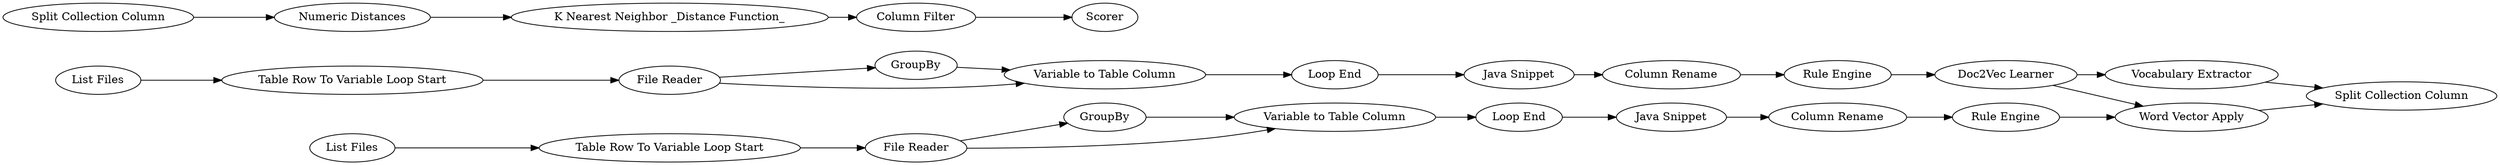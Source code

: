 digraph {
	"5287267569203245465_56" [label="Loop End"]
	"8676858379665170656_102" [label="K Nearest Neighbor _Distance Function_"]
	"2083174100406543380_100" [label="Numeric Distances"]
	"-3987775457698335267_43" [label="Table Row To Variable Loop Start"]
	"8676858379665170656_95" [label="Doc2Vec Learner"]
	"5287267569203245465_63" [label="Column Rename"]
	"-3987775457698335267_40" [label="List Files"]
	"5287267569203245465_55" [label="File Reader"]
	"-3987775457698335267_48" [label="Loop End"]
	"-3987775457698335267_63" [label="Rule Engine"]
	"-3987775457698335267_59" [label="Java Snippet"]
	"2083174100406543380_98" [label="Split Collection Column"]
	"-3987775457698335267_53" [label=GroupBy]
	"8676858379665170656_93" [label=Scorer]
	"8676858379665170656_97" [label="Vocabulary Extractor"]
	"5287267569203245465_54" [label=GroupBy]
	"5287267569203245465_58" [label="Variable to Table Column"]
	"8676858379665170656_96" [label="Word Vector Apply"]
	"5287267569203245465_41" [label="List Files"]
	"5287267569203245465_64" [label="Rule Engine"]
	"8676858379665170656_92" [label="Column Filter"]
	"5287267569203245465_60" [label="Java Snippet"]
	"2083174100406543380_99" [label="Split Collection Column"]
	"-3987775457698335267_62" [label="Column Rename"]
	"-3987775457698335267_42" [label="File Reader"]
	"5287267569203245465_57" [label="Table Row To Variable Loop Start"]
	"-3987775457698335267_47" [label="Variable to Table Column"]
	"8676858379665170656_96" -> "2083174100406543380_98"
	"5287267569203245465_55" -> "5287267569203245465_58"
	"5287267569203245465_57" -> "5287267569203245465_55"
	"5287267569203245465_56" -> "5287267569203245465_60"
	"5287267569203245465_41" -> "5287267569203245465_57"
	"-3987775457698335267_40" -> "-3987775457698335267_43"
	"5287267569203245465_63" -> "5287267569203245465_64"
	"5287267569203245465_64" -> "8676858379665170656_96"
	"-3987775457698335267_43" -> "-3987775457698335267_42"
	"5287267569203245465_55" -> "5287267569203245465_54"
	"8676858379665170656_95" -> "8676858379665170656_97"
	"5287267569203245465_58" -> "5287267569203245465_56"
	"-3987775457698335267_48" -> "-3987775457698335267_59"
	"-3987775457698335267_42" -> "-3987775457698335267_47"
	"-3987775457698335267_62" -> "-3987775457698335267_63"
	"2083174100406543380_100" -> "8676858379665170656_102"
	"-3987775457698335267_59" -> "-3987775457698335267_62"
	"2083174100406543380_99" -> "2083174100406543380_100"
	"8676858379665170656_92" -> "8676858379665170656_93"
	"8676858379665170656_102" -> "8676858379665170656_92"
	"8676858379665170656_95" -> "8676858379665170656_96"
	"-3987775457698335267_53" -> "-3987775457698335267_47"
	"8676858379665170656_97" -> "2083174100406543380_98"
	"5287267569203245465_60" -> "5287267569203245465_63"
	"-3987775457698335267_47" -> "-3987775457698335267_48"
	"-3987775457698335267_63" -> "8676858379665170656_95"
	"-3987775457698335267_42" -> "-3987775457698335267_53"
	"5287267569203245465_54" -> "5287267569203245465_58"
	rankdir=LR
}
